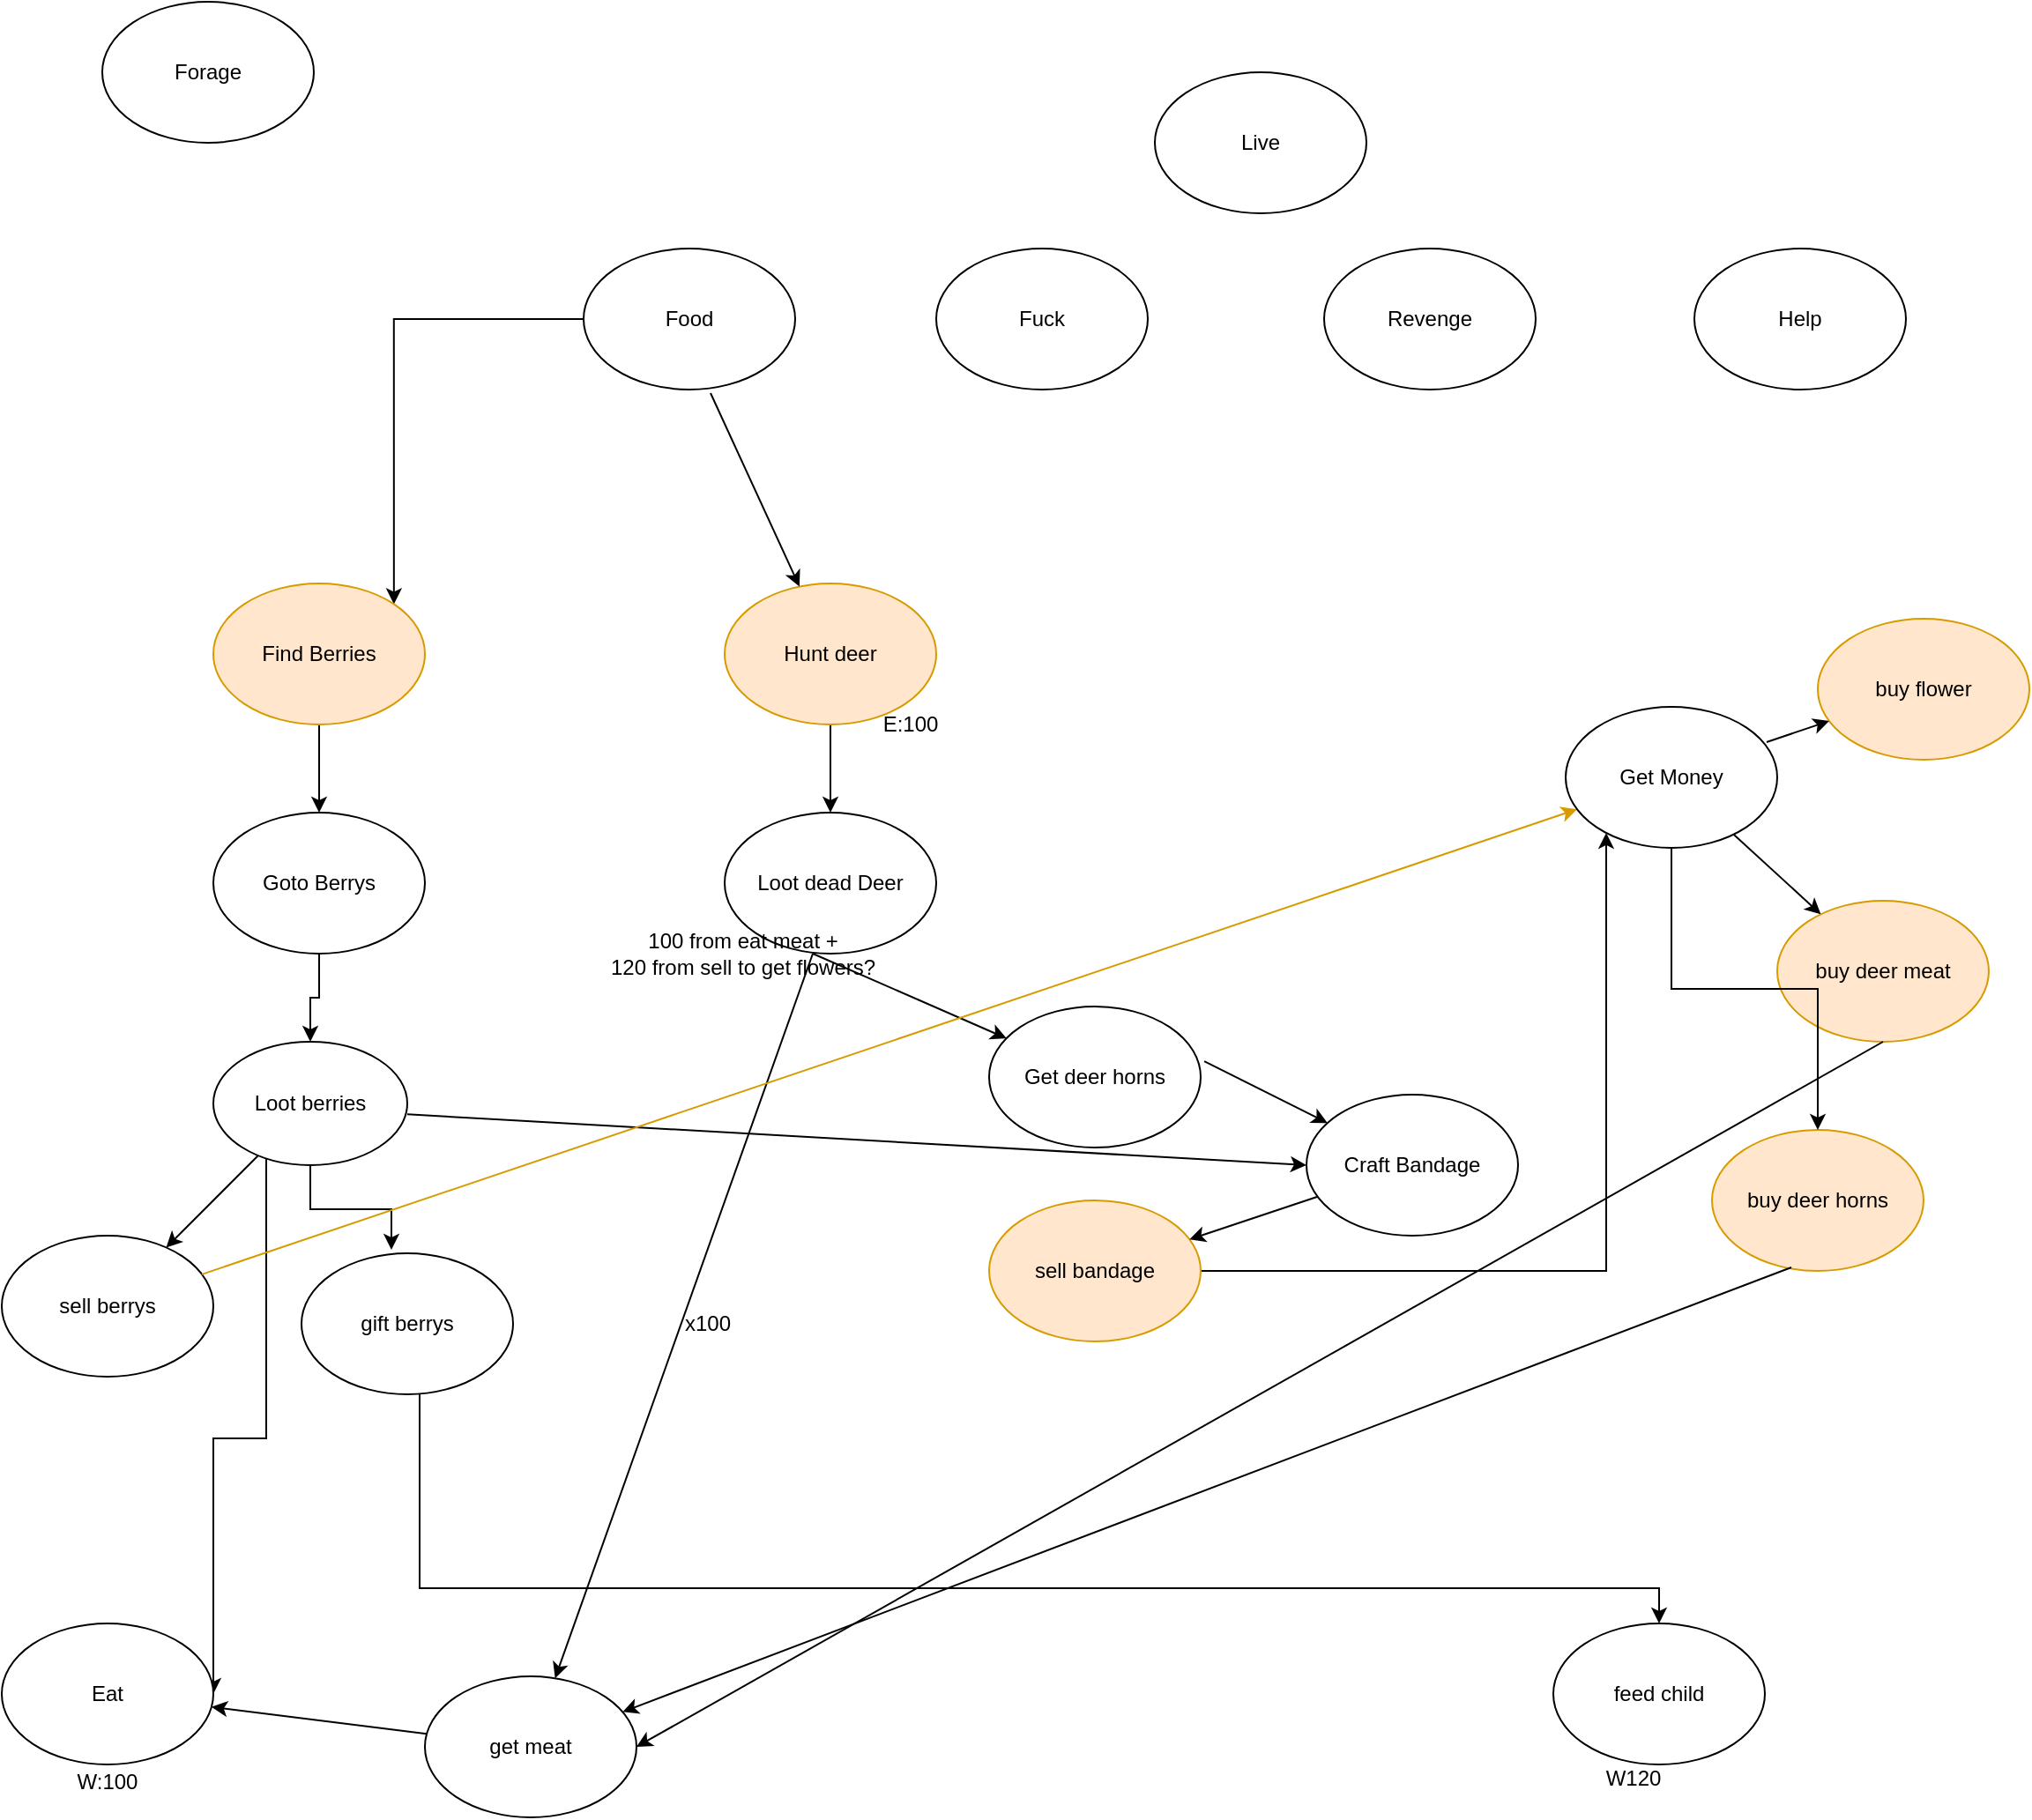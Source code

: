 <mxfile version="13.6.5" type="device"><diagram id="C5RBs43oDa-KdzZeNtuy" name="Page-1"><mxGraphModel dx="2033" dy="763" grid="1" gridSize="10" guides="1" tooltips="1" connect="1" arrows="1" fold="1" page="1" pageScale="1" pageWidth="827" pageHeight="1169" math="0" shadow="0"><root><mxCell id="WIyWlLk6GJQsqaUBKTNV-0"/><mxCell id="WIyWlLk6GJQsqaUBKTNV-1" parent="WIyWlLk6GJQsqaUBKTNV-0"/><mxCell id="RSlW8FGipdeSJgCYYUaQ-0" value="&lt;div&gt;Live&lt;/div&gt;" style="ellipse;whiteSpace=wrap;html=1;" vertex="1" parent="WIyWlLk6GJQsqaUBKTNV-1"><mxGeometry x="354" y="60" width="120" height="80" as="geometry"/></mxCell><mxCell id="RSlW8FGipdeSJgCYYUaQ-46" style="edgeStyle=orthogonalEdgeStyle;rounded=0;orthogonalLoop=1;jettySize=auto;html=1;entryX=1;entryY=0;entryDx=0;entryDy=0;" edge="1" parent="WIyWlLk6GJQsqaUBKTNV-1" source="RSlW8FGipdeSJgCYYUaQ-1" target="RSlW8FGipdeSJgCYYUaQ-11"><mxGeometry relative="1" as="geometry"/></mxCell><mxCell id="RSlW8FGipdeSJgCYYUaQ-1" value="&lt;div&gt;Food&lt;/div&gt;" style="ellipse;whiteSpace=wrap;html=1;" vertex="1" parent="WIyWlLk6GJQsqaUBKTNV-1"><mxGeometry x="30" y="160" width="120" height="80" as="geometry"/></mxCell><mxCell id="RSlW8FGipdeSJgCYYUaQ-2" value="Fuck" style="ellipse;whiteSpace=wrap;html=1;" vertex="1" parent="WIyWlLk6GJQsqaUBKTNV-1"><mxGeometry x="230" y="160" width="120" height="80" as="geometry"/></mxCell><mxCell id="RSlW8FGipdeSJgCYYUaQ-3" value="&lt;div&gt;Revenge&lt;/div&gt;" style="ellipse;whiteSpace=wrap;html=1;" vertex="1" parent="WIyWlLk6GJQsqaUBKTNV-1"><mxGeometry x="450" y="160" width="120" height="80" as="geometry"/></mxCell><mxCell id="RSlW8FGipdeSJgCYYUaQ-4" value="Help" style="ellipse;whiteSpace=wrap;html=1;" vertex="1" parent="WIyWlLk6GJQsqaUBKTNV-1"><mxGeometry x="660" y="160" width="120" height="80" as="geometry"/></mxCell><mxCell id="RSlW8FGipdeSJgCYYUaQ-7" value="Forage" style="ellipse;whiteSpace=wrap;html=1;" vertex="1" parent="WIyWlLk6GJQsqaUBKTNV-1"><mxGeometry x="-243" y="20" width="120" height="80" as="geometry"/></mxCell><mxCell id="RSlW8FGipdeSJgCYYUaQ-48" style="edgeStyle=orthogonalEdgeStyle;rounded=0;orthogonalLoop=1;jettySize=auto;html=1;" edge="1" parent="WIyWlLk6GJQsqaUBKTNV-1" source="RSlW8FGipdeSJgCYYUaQ-8" target="RSlW8FGipdeSJgCYYUaQ-10"><mxGeometry relative="1" as="geometry"/></mxCell><mxCell id="RSlW8FGipdeSJgCYYUaQ-8" value="&lt;div&gt;Goto Berrys&lt;/div&gt;" style="ellipse;whiteSpace=wrap;html=1;" vertex="1" parent="WIyWlLk6GJQsqaUBKTNV-1"><mxGeometry x="-180" y="480" width="120" height="80" as="geometry"/></mxCell><mxCell id="RSlW8FGipdeSJgCYYUaQ-45" style="edgeStyle=orthogonalEdgeStyle;rounded=0;orthogonalLoop=1;jettySize=auto;html=1;" edge="1" parent="WIyWlLk6GJQsqaUBKTNV-1" source="RSlW8FGipdeSJgCYYUaQ-9" target="RSlW8FGipdeSJgCYYUaQ-12"><mxGeometry relative="1" as="geometry"/></mxCell><mxCell id="RSlW8FGipdeSJgCYYUaQ-9" value="Hunt deer" style="ellipse;whiteSpace=wrap;html=1;fillColor=#ffe6cc;strokeColor=#d79b00;" vertex="1" parent="WIyWlLk6GJQsqaUBKTNV-1"><mxGeometry x="110" y="350" width="120" height="80" as="geometry"/></mxCell><mxCell id="RSlW8FGipdeSJgCYYUaQ-38" style="edgeStyle=orthogonalEdgeStyle;rounded=0;orthogonalLoop=1;jettySize=auto;html=1;" edge="1" parent="WIyWlLk6GJQsqaUBKTNV-1" source="RSlW8FGipdeSJgCYYUaQ-10" target="RSlW8FGipdeSJgCYYUaQ-29"><mxGeometry relative="1" as="geometry"><Array as="points"><mxPoint x="-150" y="835"/><mxPoint x="-180" y="835"/></Array></mxGeometry></mxCell><mxCell id="RSlW8FGipdeSJgCYYUaQ-52" style="edgeStyle=orthogonalEdgeStyle;rounded=0;orthogonalLoop=1;jettySize=auto;html=1;entryX=0.425;entryY=-0.025;entryDx=0;entryDy=0;entryPerimeter=0;" edge="1" parent="WIyWlLk6GJQsqaUBKTNV-1" source="RSlW8FGipdeSJgCYYUaQ-10" target="RSlW8FGipdeSJgCYYUaQ-14"><mxGeometry relative="1" as="geometry"/></mxCell><mxCell id="RSlW8FGipdeSJgCYYUaQ-10" value="Loot berries" style="ellipse;whiteSpace=wrap;html=1;" vertex="1" parent="WIyWlLk6GJQsqaUBKTNV-1"><mxGeometry x="-180" y="610" width="110" height="70" as="geometry"/></mxCell><mxCell id="RSlW8FGipdeSJgCYYUaQ-47" style="edgeStyle=orthogonalEdgeStyle;rounded=0;orthogonalLoop=1;jettySize=auto;html=1;" edge="1" parent="WIyWlLk6GJQsqaUBKTNV-1" source="RSlW8FGipdeSJgCYYUaQ-11" target="RSlW8FGipdeSJgCYYUaQ-8"><mxGeometry relative="1" as="geometry"/></mxCell><mxCell id="RSlW8FGipdeSJgCYYUaQ-11" value="Find Berries" style="ellipse;whiteSpace=wrap;html=1;fillColor=#ffe6cc;strokeColor=#d79b00;" vertex="1" parent="WIyWlLk6GJQsqaUBKTNV-1"><mxGeometry x="-180" y="350" width="120" height="80" as="geometry"/></mxCell><mxCell id="RSlW8FGipdeSJgCYYUaQ-12" value="Loot dead Deer" style="ellipse;whiteSpace=wrap;html=1;" vertex="1" parent="WIyWlLk6GJQsqaUBKTNV-1"><mxGeometry x="110" y="480" width="120" height="80" as="geometry"/></mxCell><mxCell id="RSlW8FGipdeSJgCYYUaQ-13" value="sell berrys" style="ellipse;whiteSpace=wrap;html=1;" vertex="1" parent="WIyWlLk6GJQsqaUBKTNV-1"><mxGeometry x="-300" y="720" width="120" height="80" as="geometry"/></mxCell><mxCell id="RSlW8FGipdeSJgCYYUaQ-51" style="edgeStyle=orthogonalEdgeStyle;rounded=0;orthogonalLoop=1;jettySize=auto;html=1;" edge="1" parent="WIyWlLk6GJQsqaUBKTNV-1" source="RSlW8FGipdeSJgCYYUaQ-14" target="RSlW8FGipdeSJgCYYUaQ-50"><mxGeometry relative="1" as="geometry"><Array as="points"><mxPoint x="-63" y="920"/><mxPoint x="640" y="920"/></Array></mxGeometry></mxCell><mxCell id="RSlW8FGipdeSJgCYYUaQ-14" value="gift berrys" style="ellipse;whiteSpace=wrap;html=1;" vertex="1" parent="WIyWlLk6GJQsqaUBKTNV-1"><mxGeometry x="-130" y="730" width="120" height="80" as="geometry"/></mxCell><mxCell id="RSlW8FGipdeSJgCYYUaQ-15" value="Craft Bandage" style="ellipse;whiteSpace=wrap;html=1;" vertex="1" parent="WIyWlLk6GJQsqaUBKTNV-1"><mxGeometry x="440" y="640" width="120" height="80" as="geometry"/></mxCell><mxCell id="RSlW8FGipdeSJgCYYUaQ-18" value="" style="endArrow=classic;html=1;entryX=0;entryY=0.5;entryDx=0;entryDy=0;exitX=1;exitY=0.588;exitDx=0;exitDy=0;exitPerimeter=0;" edge="1" parent="WIyWlLk6GJQsqaUBKTNV-1" source="RSlW8FGipdeSJgCYYUaQ-10" target="RSlW8FGipdeSJgCYYUaQ-15"><mxGeometry width="50" height="50" relative="1" as="geometry"><mxPoint x="-60" y="650" as="sourcePoint"/><mxPoint x="210" y="510" as="targetPoint"/></mxGeometry></mxCell><mxCell id="RSlW8FGipdeSJgCYYUaQ-19" value="" style="endArrow=classic;html=1;exitX=1.017;exitY=0.388;exitDx=0;exitDy=0;exitPerimeter=0;" edge="1" parent="WIyWlLk6GJQsqaUBKTNV-1" source="RSlW8FGipdeSJgCYYUaQ-21" target="RSlW8FGipdeSJgCYYUaQ-15"><mxGeometry width="50" height="50" relative="1" as="geometry"><mxPoint x="240" y="870" as="sourcePoint"/><mxPoint x="400" y="660" as="targetPoint"/></mxGeometry></mxCell><mxCell id="RSlW8FGipdeSJgCYYUaQ-21" value="&lt;div&gt;Get deer horns&lt;/div&gt;" style="ellipse;whiteSpace=wrap;html=1;" vertex="1" parent="WIyWlLk6GJQsqaUBKTNV-1"><mxGeometry x="260" y="590" width="120" height="80" as="geometry"/></mxCell><mxCell id="RSlW8FGipdeSJgCYYUaQ-22" value="&lt;div&gt;buy deer horns&lt;/div&gt;" style="ellipse;whiteSpace=wrap;html=1;fillColor=#ffe6cc;strokeColor=#d79b00;" vertex="1" parent="WIyWlLk6GJQsqaUBKTNV-1"><mxGeometry x="670" y="660" width="120" height="80" as="geometry"/></mxCell><mxCell id="RSlW8FGipdeSJgCYYUaQ-26" value="" style="endArrow=classic;html=1;" edge="1" parent="WIyWlLk6GJQsqaUBKTNV-1" target="RSlW8FGipdeSJgCYYUaQ-21"><mxGeometry width="50" height="50" relative="1" as="geometry"><mxPoint x="160" y="560" as="sourcePoint"/><mxPoint x="210" y="510" as="targetPoint"/></mxGeometry></mxCell><mxCell id="RSlW8FGipdeSJgCYYUaQ-27" value="&lt;div&gt;get meat&lt;/div&gt;" style="ellipse;whiteSpace=wrap;html=1;" vertex="1" parent="WIyWlLk6GJQsqaUBKTNV-1"><mxGeometry x="-60" y="970" width="120" height="80" as="geometry"/></mxCell><mxCell id="RSlW8FGipdeSJgCYYUaQ-28" value="" style="endArrow=classic;html=1;" edge="1" parent="WIyWlLk6GJQsqaUBKTNV-1" target="RSlW8FGipdeSJgCYYUaQ-27"><mxGeometry width="50" height="50" relative="1" as="geometry"><mxPoint x="160" y="560" as="sourcePoint"/><mxPoint x="210" y="510" as="targetPoint"/></mxGeometry></mxCell><mxCell id="RSlW8FGipdeSJgCYYUaQ-29" value="&lt;div&gt;Eat&lt;/div&gt;" style="ellipse;whiteSpace=wrap;html=1;" vertex="1" parent="WIyWlLk6GJQsqaUBKTNV-1"><mxGeometry x="-300" y="940" width="120" height="80" as="geometry"/></mxCell><mxCell id="RSlW8FGipdeSJgCYYUaQ-30" value="buy deer meat" style="ellipse;whiteSpace=wrap;html=1;fillColor=#ffe6cc;strokeColor=#d79b00;" vertex="1" parent="WIyWlLk6GJQsqaUBKTNV-1"><mxGeometry x="707" y="530" width="120" height="80" as="geometry"/></mxCell><mxCell id="RSlW8FGipdeSJgCYYUaQ-31" value="" style="endArrow=classic;html=1;exitX=0.375;exitY=0.975;exitDx=0;exitDy=0;exitPerimeter=0;" edge="1" parent="WIyWlLk6GJQsqaUBKTNV-1" source="RSlW8FGipdeSJgCYYUaQ-22" target="RSlW8FGipdeSJgCYYUaQ-27"><mxGeometry width="50" height="50" relative="1" as="geometry"><mxPoint x="220" y="740" as="sourcePoint"/><mxPoint x="270" y="690" as="targetPoint"/></mxGeometry></mxCell><mxCell id="RSlW8FGipdeSJgCYYUaQ-32" value="" style="endArrow=classic;html=1;exitX=0.5;exitY=1;exitDx=0;exitDy=0;entryX=1;entryY=0.5;entryDx=0;entryDy=0;" edge="1" parent="WIyWlLk6GJQsqaUBKTNV-1" source="RSlW8FGipdeSJgCYYUaQ-30" target="RSlW8FGipdeSJgCYYUaQ-27"><mxGeometry width="50" height="50" relative="1" as="geometry"><mxPoint x="220" y="740" as="sourcePoint"/><mxPoint x="270" y="690" as="targetPoint"/></mxGeometry></mxCell><mxCell id="RSlW8FGipdeSJgCYYUaQ-36" value="" style="endArrow=classic;html=1;" edge="1" parent="WIyWlLk6GJQsqaUBKTNV-1" source="RSlW8FGipdeSJgCYYUaQ-27" target="RSlW8FGipdeSJgCYYUaQ-29"><mxGeometry width="50" height="50" relative="1" as="geometry"><mxPoint x="220" y="740" as="sourcePoint"/><mxPoint x="270" y="690" as="targetPoint"/></mxGeometry></mxCell><mxCell id="RSlW8FGipdeSJgCYYUaQ-37" value="" style="endArrow=classic;html=1;fillColor=#ffe6cc;strokeColor=#d79b00;" edge="1" parent="WIyWlLk6GJQsqaUBKTNV-1" source="RSlW8FGipdeSJgCYYUaQ-13" target="RSlW8FGipdeSJgCYYUaQ-40"><mxGeometry width="50" height="50" relative="1" as="geometry"><mxPoint x="-170" y="760" as="sourcePoint"/><mxPoint x="270" y="690" as="targetPoint"/></mxGeometry></mxCell><mxCell id="RSlW8FGipdeSJgCYYUaQ-39" value="" style="endArrow=classic;html=1;" edge="1" parent="WIyWlLk6GJQsqaUBKTNV-1" source="RSlW8FGipdeSJgCYYUaQ-10" target="RSlW8FGipdeSJgCYYUaQ-13"><mxGeometry width="50" height="50" relative="1" as="geometry"><mxPoint x="220" y="740" as="sourcePoint"/><mxPoint x="270" y="690" as="targetPoint"/></mxGeometry></mxCell><mxCell id="RSlW8FGipdeSJgCYYUaQ-43" style="edgeStyle=orthogonalEdgeStyle;rounded=0;orthogonalLoop=1;jettySize=auto;html=1;" edge="1" parent="WIyWlLk6GJQsqaUBKTNV-1" source="RSlW8FGipdeSJgCYYUaQ-40" target="RSlW8FGipdeSJgCYYUaQ-22"><mxGeometry relative="1" as="geometry"/></mxCell><mxCell id="RSlW8FGipdeSJgCYYUaQ-40" value="&lt;div&gt;Get Money&lt;/div&gt;" style="ellipse;whiteSpace=wrap;html=1;" vertex="1" parent="WIyWlLk6GJQsqaUBKTNV-1"><mxGeometry x="587" y="420" width="120" height="80" as="geometry"/></mxCell><mxCell id="RSlW8FGipdeSJgCYYUaQ-41" value="" style="endArrow=classic;html=1;" edge="1" parent="WIyWlLk6GJQsqaUBKTNV-1" source="RSlW8FGipdeSJgCYYUaQ-40" target="RSlW8FGipdeSJgCYYUaQ-30"><mxGeometry width="50" height="50" relative="1" as="geometry"><mxPoint x="220" y="740" as="sourcePoint"/><mxPoint x="270" y="690" as="targetPoint"/></mxGeometry></mxCell><mxCell id="RSlW8FGipdeSJgCYYUaQ-44" value="" style="endArrow=classic;html=1;exitX=0.6;exitY=1.025;exitDx=0;exitDy=0;exitPerimeter=0;" edge="1" parent="WIyWlLk6GJQsqaUBKTNV-1" source="RSlW8FGipdeSJgCYYUaQ-1" target="RSlW8FGipdeSJgCYYUaQ-9"><mxGeometry width="50" height="50" relative="1" as="geometry"><mxPoint x="220" y="480" as="sourcePoint"/><mxPoint x="270" y="430" as="targetPoint"/></mxGeometry></mxCell><mxCell id="RSlW8FGipdeSJgCYYUaQ-49" value="W:100" style="text;html=1;strokeColor=none;fillColor=none;align=center;verticalAlign=middle;whiteSpace=wrap;rounded=0;" vertex="1" parent="WIyWlLk6GJQsqaUBKTNV-1"><mxGeometry x="-260" y="1020" width="40" height="20" as="geometry"/></mxCell><mxCell id="RSlW8FGipdeSJgCYYUaQ-50" value="&lt;div&gt;feed child&lt;/div&gt;" style="ellipse;whiteSpace=wrap;html=1;" vertex="1" parent="WIyWlLk6GJQsqaUBKTNV-1"><mxGeometry x="580" y="940" width="120" height="80" as="geometry"/></mxCell><mxCell id="RSlW8FGipdeSJgCYYUaQ-53" value="E:100" style="text;html=1;align=center;verticalAlign=middle;resizable=0;points=[];autosize=1;" vertex="1" parent="WIyWlLk6GJQsqaUBKTNV-1"><mxGeometry x="190" y="420" width="50" height="20" as="geometry"/></mxCell><mxCell id="RSlW8FGipdeSJgCYYUaQ-54" value="x100" style="text;html=1;align=center;verticalAlign=middle;resizable=0;points=[];autosize=1;" vertex="1" parent="WIyWlLk6GJQsqaUBKTNV-1"><mxGeometry x="80" y="760" width="40" height="20" as="geometry"/></mxCell><mxCell id="RSlW8FGipdeSJgCYYUaQ-57" style="edgeStyle=orthogonalEdgeStyle;rounded=0;orthogonalLoop=1;jettySize=auto;html=1;" edge="1" parent="WIyWlLk6GJQsqaUBKTNV-1" source="RSlW8FGipdeSJgCYYUaQ-55" target="RSlW8FGipdeSJgCYYUaQ-40"><mxGeometry relative="1" as="geometry"><Array as="points"><mxPoint x="610" y="740"/></Array></mxGeometry></mxCell><mxCell id="RSlW8FGipdeSJgCYYUaQ-55" value="sell bandage" style="ellipse;whiteSpace=wrap;html=1;fillColor=#ffe6cc;strokeColor=#d79b00;" vertex="1" parent="WIyWlLk6GJQsqaUBKTNV-1"><mxGeometry x="260" y="700" width="120" height="80" as="geometry"/></mxCell><mxCell id="RSlW8FGipdeSJgCYYUaQ-56" value="" style="endArrow=classic;html=1;" edge="1" parent="WIyWlLk6GJQsqaUBKTNV-1" source="RSlW8FGipdeSJgCYYUaQ-15" target="RSlW8FGipdeSJgCYYUaQ-55"><mxGeometry width="50" height="50" relative="1" as="geometry"><mxPoint x="220" y="690" as="sourcePoint"/><mxPoint x="270" y="640" as="targetPoint"/></mxGeometry></mxCell><mxCell id="RSlW8FGipdeSJgCYYUaQ-58" value="&lt;div&gt;W120&lt;/div&gt;&lt;div&gt;&lt;br&gt;&lt;/div&gt;" style="text;html=1;align=center;verticalAlign=middle;resizable=0;points=[];autosize=1;" vertex="1" parent="WIyWlLk6GJQsqaUBKTNV-1"><mxGeometry x="600" y="1020" width="50" height="30" as="geometry"/></mxCell><mxCell id="RSlW8FGipdeSJgCYYUaQ-59" value="buy flower" style="ellipse;whiteSpace=wrap;html=1;fillColor=#ffe6cc;strokeColor=#d79b00;" vertex="1" parent="WIyWlLk6GJQsqaUBKTNV-1"><mxGeometry x="730" y="370" width="120" height="80" as="geometry"/></mxCell><mxCell id="RSlW8FGipdeSJgCYYUaQ-60" value="" style="endArrow=classic;html=1;exitX=0.95;exitY=0.25;exitDx=0;exitDy=0;exitPerimeter=0;" edge="1" parent="WIyWlLk6GJQsqaUBKTNV-1" source="RSlW8FGipdeSJgCYYUaQ-40" target="RSlW8FGipdeSJgCYYUaQ-59"><mxGeometry width="50" height="50" relative="1" as="geometry"><mxPoint x="220" y="690" as="sourcePoint"/><mxPoint x="270" y="640" as="targetPoint"/></mxGeometry></mxCell><mxCell id="RSlW8FGipdeSJgCYYUaQ-61" value="100 from eat meat +&lt;br&gt;120 from sell to get flowers?" style="text;html=1;align=center;verticalAlign=middle;resizable=0;points=[];autosize=1;" vertex="1" parent="WIyWlLk6GJQsqaUBKTNV-1"><mxGeometry x="35" y="545" width="170" height="30" as="geometry"/></mxCell></root></mxGraphModel></diagram></mxfile>